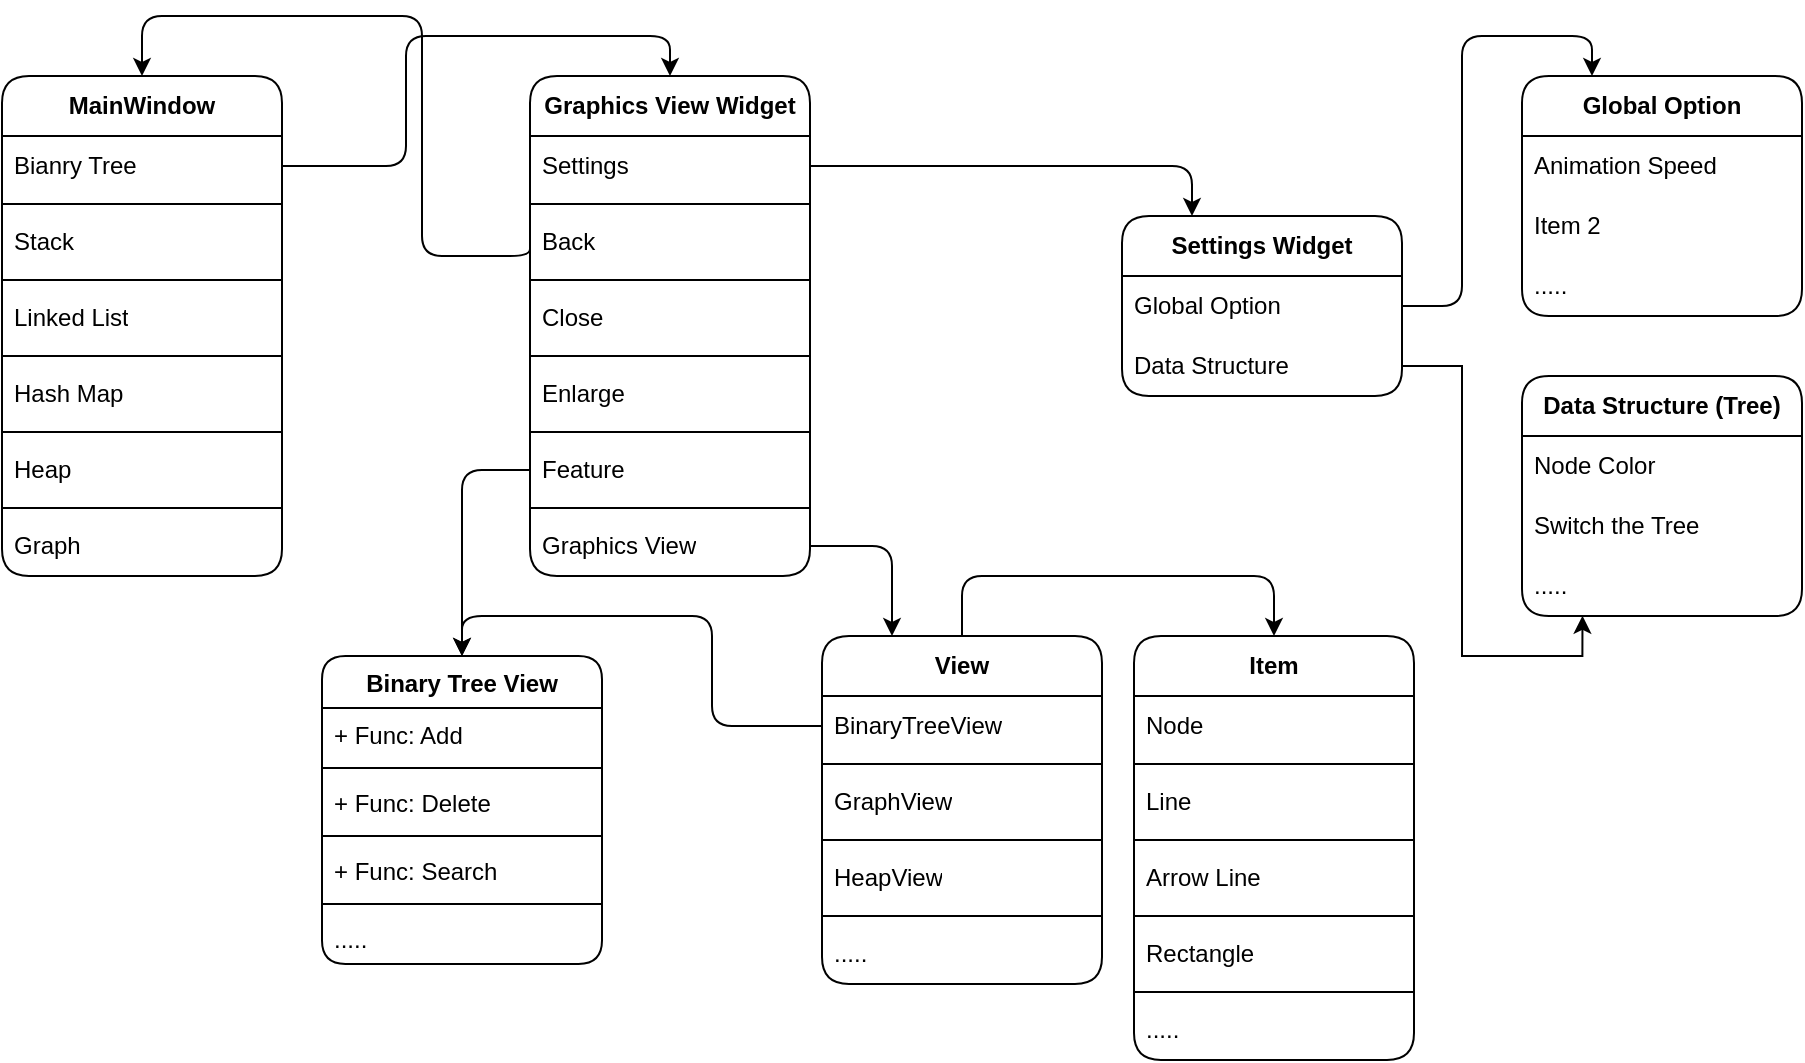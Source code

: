 <mxfile version="21.1.2" type="device">
  <diagram id="C5RBs43oDa-KdzZeNtuy" name="Page-1">
    <mxGraphModel dx="1005" dy="674" grid="1" gridSize="10" guides="1" tooltips="1" connect="1" arrows="1" fold="1" page="1" pageScale="1" pageWidth="827" pageHeight="1169" math="0" shadow="0">
      <root>
        <mxCell id="WIyWlLk6GJQsqaUBKTNV-0" />
        <mxCell id="WIyWlLk6GJQsqaUBKTNV-1" parent="WIyWlLk6GJQsqaUBKTNV-0" />
        <mxCell id="6bP5UxfNHsmQ2CxWuya5-35" value="MainWindow" style="swimlane;fontStyle=1;childLayout=stackLayout;horizontal=1;startSize=30;horizontalStack=0;resizeParent=1;resizeParentMax=0;resizeLast=0;collapsible=1;marginBottom=0;whiteSpace=wrap;html=1;rounded=1;" parent="WIyWlLk6GJQsqaUBKTNV-1" vertex="1">
          <mxGeometry x="80" y="40" width="140" height="250" as="geometry">
            <mxRectangle x="80" y="40" width="60" height="30" as="alternateBounds" />
          </mxGeometry>
        </mxCell>
        <mxCell id="6bP5UxfNHsmQ2CxWuya5-45" value="Bianry Tree" style="text;strokeColor=none;fillColor=none;align=left;verticalAlign=middle;spacingLeft=4;spacingRight=4;overflow=hidden;points=[[0,0.5],[1,0.5]];portConstraint=eastwest;rotatable=0;whiteSpace=wrap;html=1;rounded=1;" parent="6bP5UxfNHsmQ2CxWuya5-35" vertex="1">
          <mxGeometry y="30" width="140" height="30" as="geometry" />
        </mxCell>
        <mxCell id="6bP5UxfNHsmQ2CxWuya5-106" value="" style="line;strokeWidth=1;fillColor=none;align=left;verticalAlign=middle;spacingTop=-1;spacingLeft=3;spacingRight=3;rotatable=0;labelPosition=right;points=[];portConstraint=eastwest;strokeColor=inherit;rounded=1;" parent="6bP5UxfNHsmQ2CxWuya5-35" vertex="1">
          <mxGeometry y="60" width="140" height="8" as="geometry" />
        </mxCell>
        <mxCell id="6bP5UxfNHsmQ2CxWuya5-36" value="Stack" style="text;strokeColor=none;fillColor=none;align=left;verticalAlign=middle;spacingLeft=4;spacingRight=4;overflow=hidden;points=[[0,0.5],[1,0.5]];portConstraint=eastwest;rotatable=0;whiteSpace=wrap;html=1;rounded=1;" parent="6bP5UxfNHsmQ2CxWuya5-35" vertex="1">
          <mxGeometry y="68" width="140" height="30" as="geometry" />
        </mxCell>
        <mxCell id="6bP5UxfNHsmQ2CxWuya5-107" value="" style="line;strokeWidth=1;fillColor=none;align=left;verticalAlign=middle;spacingTop=-1;spacingLeft=3;spacingRight=3;rotatable=0;labelPosition=right;points=[];portConstraint=eastwest;strokeColor=inherit;rounded=1;" parent="6bP5UxfNHsmQ2CxWuya5-35" vertex="1">
          <mxGeometry y="98" width="140" height="8" as="geometry" />
        </mxCell>
        <mxCell id="6bP5UxfNHsmQ2CxWuya5-42" value="Linked List" style="text;strokeColor=none;fillColor=none;align=left;verticalAlign=middle;spacingLeft=4;spacingRight=4;overflow=hidden;points=[[0,0.5],[1,0.5]];portConstraint=eastwest;rotatable=0;whiteSpace=wrap;html=1;rounded=1;" parent="6bP5UxfNHsmQ2CxWuya5-35" vertex="1">
          <mxGeometry y="106" width="140" height="30" as="geometry" />
        </mxCell>
        <mxCell id="6bP5UxfNHsmQ2CxWuya5-108" value="" style="line;strokeWidth=1;fillColor=none;align=left;verticalAlign=middle;spacingTop=-1;spacingLeft=3;spacingRight=3;rotatable=0;labelPosition=right;points=[];portConstraint=eastwest;strokeColor=inherit;rounded=1;" parent="6bP5UxfNHsmQ2CxWuya5-35" vertex="1">
          <mxGeometry y="136" width="140" height="8" as="geometry" />
        </mxCell>
        <mxCell id="6bP5UxfNHsmQ2CxWuya5-43" value="Hash Map" style="text;strokeColor=none;fillColor=none;align=left;verticalAlign=middle;spacingLeft=4;spacingRight=4;overflow=hidden;points=[[0,0.5],[1,0.5]];portConstraint=eastwest;rotatable=0;whiteSpace=wrap;html=1;rounded=1;" parent="6bP5UxfNHsmQ2CxWuya5-35" vertex="1">
          <mxGeometry y="144" width="140" height="30" as="geometry" />
        </mxCell>
        <mxCell id="6bP5UxfNHsmQ2CxWuya5-109" value="" style="line;strokeWidth=1;fillColor=none;align=left;verticalAlign=middle;spacingTop=-1;spacingLeft=3;spacingRight=3;rotatable=0;labelPosition=right;points=[];portConstraint=eastwest;strokeColor=inherit;rounded=1;" parent="6bP5UxfNHsmQ2CxWuya5-35" vertex="1">
          <mxGeometry y="174" width="140" height="8" as="geometry" />
        </mxCell>
        <mxCell id="6bP5UxfNHsmQ2CxWuya5-44" value="Heap" style="text;strokeColor=none;fillColor=none;align=left;verticalAlign=middle;spacingLeft=4;spacingRight=4;overflow=hidden;points=[[0,0.5],[1,0.5]];portConstraint=eastwest;rotatable=0;whiteSpace=wrap;html=1;rounded=1;" parent="6bP5UxfNHsmQ2CxWuya5-35" vertex="1">
          <mxGeometry y="182" width="140" height="30" as="geometry" />
        </mxCell>
        <mxCell id="6bP5UxfNHsmQ2CxWuya5-110" value="" style="line;strokeWidth=1;fillColor=none;align=left;verticalAlign=middle;spacingTop=-1;spacingLeft=3;spacingRight=3;rotatable=0;labelPosition=right;points=[];portConstraint=eastwest;strokeColor=inherit;rounded=1;" parent="6bP5UxfNHsmQ2CxWuya5-35" vertex="1">
          <mxGeometry y="212" width="140" height="8" as="geometry" />
        </mxCell>
        <mxCell id="6bP5UxfNHsmQ2CxWuya5-46" value="Graph" style="text;strokeColor=none;fillColor=none;align=left;verticalAlign=middle;spacingLeft=4;spacingRight=4;overflow=hidden;points=[[0,0.5],[1,0.5]];portConstraint=eastwest;rotatable=0;whiteSpace=wrap;html=1;rounded=1;" parent="6bP5UxfNHsmQ2CxWuya5-35" vertex="1">
          <mxGeometry y="220" width="140" height="30" as="geometry" />
        </mxCell>
        <mxCell id="6bP5UxfNHsmQ2CxWuya5-49" value="Graphics View Widget" style="swimlane;fontStyle=1;childLayout=stackLayout;horizontal=1;startSize=30;horizontalStack=0;resizeParent=1;resizeParentMax=0;resizeLast=0;collapsible=1;marginBottom=0;whiteSpace=wrap;html=1;rounded=1;" parent="WIyWlLk6GJQsqaUBKTNV-1" vertex="1">
          <mxGeometry x="344" y="40" width="140" height="250" as="geometry">
            <mxRectangle x="344" y="50" width="160" height="30" as="alternateBounds" />
          </mxGeometry>
        </mxCell>
        <mxCell id="6bP5UxfNHsmQ2CxWuya5-51" value="Settings" style="text;strokeColor=none;fillColor=none;align=left;verticalAlign=middle;spacingLeft=4;spacingRight=4;overflow=hidden;points=[[0,0.5],[1,0.5]];portConstraint=eastwest;rotatable=0;whiteSpace=wrap;html=1;rounded=1;" parent="6bP5UxfNHsmQ2CxWuya5-49" vertex="1">
          <mxGeometry y="30" width="140" height="30" as="geometry" />
        </mxCell>
        <mxCell id="6bP5UxfNHsmQ2CxWuya5-112" value="" style="line;strokeWidth=1;fillColor=none;align=left;verticalAlign=middle;spacingTop=-1;spacingLeft=3;spacingRight=3;rotatable=0;labelPosition=right;points=[];portConstraint=eastwest;strokeColor=inherit;rounded=1;" parent="6bP5UxfNHsmQ2CxWuya5-49" vertex="1">
          <mxGeometry y="60" width="140" height="8" as="geometry" />
        </mxCell>
        <mxCell id="6bP5UxfNHsmQ2CxWuya5-52" value="Back" style="text;strokeColor=none;fillColor=none;align=left;verticalAlign=middle;spacingLeft=4;spacingRight=4;overflow=hidden;points=[[0,0.5],[1,0.5]];portConstraint=eastwest;rotatable=0;whiteSpace=wrap;html=1;rounded=1;" parent="6bP5UxfNHsmQ2CxWuya5-49" vertex="1">
          <mxGeometry y="68" width="140" height="30" as="geometry" />
        </mxCell>
        <mxCell id="6bP5UxfNHsmQ2CxWuya5-113" value="" style="line;strokeWidth=1;fillColor=none;align=left;verticalAlign=middle;spacingTop=-1;spacingLeft=3;spacingRight=3;rotatable=0;labelPosition=right;points=[];portConstraint=eastwest;strokeColor=inherit;rounded=1;" parent="6bP5UxfNHsmQ2CxWuya5-49" vertex="1">
          <mxGeometry y="98" width="140" height="8" as="geometry" />
        </mxCell>
        <mxCell id="6bP5UxfNHsmQ2CxWuya5-53" value="Close" style="text;strokeColor=none;fillColor=none;align=left;verticalAlign=middle;spacingLeft=4;spacingRight=4;overflow=hidden;points=[[0,0.5],[1,0.5]];portConstraint=eastwest;rotatable=0;whiteSpace=wrap;html=1;rounded=1;" parent="6bP5UxfNHsmQ2CxWuya5-49" vertex="1">
          <mxGeometry y="106" width="140" height="30" as="geometry" />
        </mxCell>
        <mxCell id="6bP5UxfNHsmQ2CxWuya5-114" value="" style="line;strokeWidth=1;fillColor=none;align=left;verticalAlign=middle;spacingTop=-1;spacingLeft=3;spacingRight=3;rotatable=0;labelPosition=right;points=[];portConstraint=eastwest;strokeColor=inherit;rounded=1;" parent="6bP5UxfNHsmQ2CxWuya5-49" vertex="1">
          <mxGeometry y="136" width="140" height="8" as="geometry" />
        </mxCell>
        <mxCell id="6bP5UxfNHsmQ2CxWuya5-54" value="Enlarge" style="text;strokeColor=none;fillColor=none;align=left;verticalAlign=middle;spacingLeft=4;spacingRight=4;overflow=hidden;points=[[0,0.5],[1,0.5]];portConstraint=eastwest;rotatable=0;whiteSpace=wrap;html=1;rounded=1;" parent="6bP5UxfNHsmQ2CxWuya5-49" vertex="1">
          <mxGeometry y="144" width="140" height="30" as="geometry" />
        </mxCell>
        <mxCell id="6bP5UxfNHsmQ2CxWuya5-115" value="" style="line;strokeWidth=1;fillColor=none;align=left;verticalAlign=middle;spacingTop=-1;spacingLeft=3;spacingRight=3;rotatable=0;labelPosition=right;points=[];portConstraint=eastwest;strokeColor=inherit;rounded=1;" parent="6bP5UxfNHsmQ2CxWuya5-49" vertex="1">
          <mxGeometry y="174" width="140" height="8" as="geometry" />
        </mxCell>
        <mxCell id="6bP5UxfNHsmQ2CxWuya5-55" value="Feature" style="text;strokeColor=none;fillColor=none;align=left;verticalAlign=middle;spacingLeft=4;spacingRight=4;overflow=hidden;points=[[0,0.5],[1,0.5]];portConstraint=eastwest;rotatable=0;whiteSpace=wrap;html=1;rounded=1;" parent="6bP5UxfNHsmQ2CxWuya5-49" vertex="1">
          <mxGeometry y="182" width="140" height="30" as="geometry" />
        </mxCell>
        <mxCell id="6bP5UxfNHsmQ2CxWuya5-116" value="" style="line;strokeWidth=1;fillColor=none;align=left;verticalAlign=middle;spacingTop=-1;spacingLeft=3;spacingRight=3;rotatable=0;labelPosition=right;points=[];portConstraint=eastwest;strokeColor=inherit;rounded=1;" parent="6bP5UxfNHsmQ2CxWuya5-49" vertex="1">
          <mxGeometry y="212" width="140" height="8" as="geometry" />
        </mxCell>
        <mxCell id="6bP5UxfNHsmQ2CxWuya5-60" value="Graphics View" style="text;strokeColor=none;fillColor=none;align=left;verticalAlign=middle;spacingLeft=4;spacingRight=4;overflow=hidden;points=[[0,0.5],[1,0.5]];portConstraint=eastwest;rotatable=0;whiteSpace=wrap;html=1;rounded=1;" parent="6bP5UxfNHsmQ2CxWuya5-49" vertex="1">
          <mxGeometry y="220" width="140" height="30" as="geometry" />
        </mxCell>
        <mxCell id="6bP5UxfNHsmQ2CxWuya5-57" style="edgeStyle=orthogonalEdgeStyle;rounded=1;orthogonalLoop=1;jettySize=auto;html=1;entryX=0.5;entryY=0;entryDx=0;entryDy=0;exitX=0;exitY=0.5;exitDx=0;exitDy=0;" parent="WIyWlLk6GJQsqaUBKTNV-1" source="6bP5UxfNHsmQ2CxWuya5-52" target="6bP5UxfNHsmQ2CxWuya5-35" edge="1">
          <mxGeometry relative="1" as="geometry">
            <mxPoint x="290" y="160" as="sourcePoint" />
            <Array as="points">
              <mxPoint x="344" y="130" />
              <mxPoint x="290" y="130" />
              <mxPoint x="290" y="10" />
              <mxPoint x="150" y="10" />
            </Array>
          </mxGeometry>
        </mxCell>
        <mxCell id="6bP5UxfNHsmQ2CxWuya5-58" style="edgeStyle=orthogonalEdgeStyle;rounded=1;orthogonalLoop=1;jettySize=auto;html=1;entryX=0.5;entryY=0;entryDx=0;entryDy=0;" parent="WIyWlLk6GJQsqaUBKTNV-1" source="6bP5UxfNHsmQ2CxWuya5-45" target="6bP5UxfNHsmQ2CxWuya5-49" edge="1">
          <mxGeometry relative="1" as="geometry" />
        </mxCell>
        <mxCell id="6bP5UxfNHsmQ2CxWuya5-89" value="" style="group" parent="WIyWlLk6GJQsqaUBKTNV-1" vertex="1" connectable="0">
          <mxGeometry x="490" y="290" width="296" height="242" as="geometry" />
        </mxCell>
        <mxCell id="6bP5UxfNHsmQ2CxWuya5-61" value="View" style="swimlane;fontStyle=1;childLayout=stackLayout;horizontal=1;startSize=30;horizontalStack=0;resizeParent=1;resizeParentMax=0;resizeLast=0;collapsible=1;marginBottom=0;whiteSpace=wrap;html=1;rounded=1;flipH=1;flipV=0;" parent="6bP5UxfNHsmQ2CxWuya5-89" vertex="1">
          <mxGeometry y="30" width="140" height="174" as="geometry">
            <mxRectangle y="30" width="70" height="30" as="alternateBounds" />
          </mxGeometry>
        </mxCell>
        <mxCell id="6bP5UxfNHsmQ2CxWuya5-62" value="BinaryTreeView" style="text;strokeColor=none;fillColor=none;align=left;verticalAlign=middle;spacingLeft=4;spacingRight=4;overflow=hidden;points=[[0,0.5],[1,0.5]];portConstraint=eastwest;rotatable=0;whiteSpace=wrap;html=1;rounded=1;" parent="6bP5UxfNHsmQ2CxWuya5-61" vertex="1">
          <mxGeometry y="30" width="140" height="30" as="geometry" />
        </mxCell>
        <mxCell id="6bP5UxfNHsmQ2CxWuya5-103" value="" style="line;strokeWidth=1;fillColor=none;align=left;verticalAlign=middle;spacingTop=-1;spacingLeft=3;spacingRight=3;rotatable=0;labelPosition=right;points=[];portConstraint=eastwest;strokeColor=inherit;rounded=1;" parent="6bP5UxfNHsmQ2CxWuya5-61" vertex="1">
          <mxGeometry y="60" width="140" height="8" as="geometry" />
        </mxCell>
        <mxCell id="6bP5UxfNHsmQ2CxWuya5-63" value="GraphView" style="text;strokeColor=none;fillColor=none;align=left;verticalAlign=middle;spacingLeft=4;spacingRight=4;overflow=hidden;points=[[0,0.5],[1,0.5]];portConstraint=eastwest;rotatable=0;whiteSpace=wrap;html=1;rounded=1;container=0;" parent="6bP5UxfNHsmQ2CxWuya5-61" vertex="1">
          <mxGeometry y="68" width="140" height="30" as="geometry">
            <mxRectangle y="60" width="140" height="30" as="alternateBounds" />
          </mxGeometry>
        </mxCell>
        <mxCell id="6bP5UxfNHsmQ2CxWuya5-104" value="" style="line;strokeWidth=1;fillColor=none;align=left;verticalAlign=middle;spacingTop=-1;spacingLeft=3;spacingRight=3;rotatable=0;labelPosition=right;points=[];portConstraint=eastwest;strokeColor=inherit;rounded=1;" parent="6bP5UxfNHsmQ2CxWuya5-61" vertex="1">
          <mxGeometry y="98" width="140" height="8" as="geometry" />
        </mxCell>
        <mxCell id="6bP5UxfNHsmQ2CxWuya5-64" value="HeapView" style="text;strokeColor=none;fillColor=none;align=left;verticalAlign=middle;spacingLeft=4;spacingRight=4;overflow=hidden;points=[[0,0.5],[1,0.5]];portConstraint=eastwest;rotatable=0;whiteSpace=wrap;html=1;rounded=1;" parent="6bP5UxfNHsmQ2CxWuya5-61" vertex="1">
          <mxGeometry y="106" width="140" height="30" as="geometry" />
        </mxCell>
        <mxCell id="6bP5UxfNHsmQ2CxWuya5-105" value="" style="line;strokeWidth=1;fillColor=none;align=left;verticalAlign=middle;spacingTop=-1;spacingLeft=3;spacingRight=3;rotatable=0;labelPosition=right;points=[];portConstraint=eastwest;strokeColor=inherit;rounded=1;" parent="6bP5UxfNHsmQ2CxWuya5-61" vertex="1">
          <mxGeometry y="136" width="140" height="8" as="geometry" />
        </mxCell>
        <mxCell id="6bP5UxfNHsmQ2CxWuya5-79" value="....." style="text;strokeColor=none;fillColor=none;align=left;verticalAlign=middle;spacingLeft=4;spacingRight=4;overflow=hidden;points=[[0,0.5],[1,0.5]];portConstraint=eastwest;rotatable=0;whiteSpace=wrap;html=1;rounded=1;" parent="6bP5UxfNHsmQ2CxWuya5-61" vertex="1">
          <mxGeometry y="144" width="140" height="30" as="geometry" />
        </mxCell>
        <mxCell id="6bP5UxfNHsmQ2CxWuya5-65" value="Item" style="swimlane;fontStyle=1;childLayout=stackLayout;horizontal=1;startSize=30;horizontalStack=0;resizeParent=1;resizeParentMax=0;resizeLast=0;collapsible=1;marginBottom=0;whiteSpace=wrap;html=1;rounded=1;" parent="6bP5UxfNHsmQ2CxWuya5-89" vertex="1">
          <mxGeometry x="156" y="30" width="140" height="212" as="geometry">
            <mxRectangle x="156" y="30" width="60" height="30" as="alternateBounds" />
          </mxGeometry>
        </mxCell>
        <mxCell id="6bP5UxfNHsmQ2CxWuya5-66" value="Node" style="text;strokeColor=none;fillColor=none;align=left;verticalAlign=middle;spacingLeft=4;spacingRight=4;overflow=hidden;points=[[0,0.5],[1,0.5]];portConstraint=eastwest;rotatable=0;whiteSpace=wrap;html=1;" parent="6bP5UxfNHsmQ2CxWuya5-65" vertex="1">
          <mxGeometry y="30" width="140" height="30" as="geometry" />
        </mxCell>
        <mxCell id="6bP5UxfNHsmQ2CxWuya5-121" value="" style="line;strokeWidth=1;fillColor=none;align=left;verticalAlign=middle;spacingTop=-1;spacingLeft=3;spacingRight=3;rotatable=0;labelPosition=right;points=[];portConstraint=eastwest;strokeColor=inherit;rounded=1;" parent="6bP5UxfNHsmQ2CxWuya5-65" vertex="1">
          <mxGeometry y="60" width="140" height="8" as="geometry" />
        </mxCell>
        <mxCell id="6bP5UxfNHsmQ2CxWuya5-67" value="Line" style="text;strokeColor=none;fillColor=none;align=left;verticalAlign=middle;spacingLeft=4;spacingRight=4;overflow=hidden;points=[[0,0.5],[1,0.5]];portConstraint=eastwest;rotatable=0;whiteSpace=wrap;html=1;" parent="6bP5UxfNHsmQ2CxWuya5-65" vertex="1">
          <mxGeometry y="68" width="140" height="30" as="geometry" />
        </mxCell>
        <mxCell id="6bP5UxfNHsmQ2CxWuya5-122" value="" style="line;strokeWidth=1;fillColor=none;align=left;verticalAlign=middle;spacingTop=-1;spacingLeft=3;spacingRight=3;rotatable=0;labelPosition=right;points=[];portConstraint=eastwest;strokeColor=inherit;rounded=1;" parent="6bP5UxfNHsmQ2CxWuya5-65" vertex="1">
          <mxGeometry y="98" width="140" height="8" as="geometry" />
        </mxCell>
        <mxCell id="6bP5UxfNHsmQ2CxWuya5-68" value="Arrow Line" style="text;strokeColor=none;fillColor=none;align=left;verticalAlign=middle;spacingLeft=4;spacingRight=4;overflow=hidden;points=[[0,0.5],[1,0.5]];portConstraint=eastwest;rotatable=0;whiteSpace=wrap;html=1;" parent="6bP5UxfNHsmQ2CxWuya5-65" vertex="1">
          <mxGeometry y="106" width="140" height="30" as="geometry" />
        </mxCell>
        <mxCell id="6bP5UxfNHsmQ2CxWuya5-123" value="" style="line;strokeWidth=1;fillColor=none;align=left;verticalAlign=middle;spacingTop=-1;spacingLeft=3;spacingRight=3;rotatable=0;labelPosition=right;points=[];portConstraint=eastwest;strokeColor=inherit;rounded=1;" parent="6bP5UxfNHsmQ2CxWuya5-65" vertex="1">
          <mxGeometry y="136" width="140" height="8" as="geometry" />
        </mxCell>
        <mxCell id="6bP5UxfNHsmQ2CxWuya5-69" value="Rectangle" style="text;strokeColor=none;fillColor=none;align=left;verticalAlign=middle;spacingLeft=4;spacingRight=4;overflow=hidden;points=[[0,0.5],[1,0.5]];portConstraint=eastwest;rotatable=0;whiteSpace=wrap;html=1;" parent="6bP5UxfNHsmQ2CxWuya5-65" vertex="1">
          <mxGeometry y="144" width="140" height="30" as="geometry" />
        </mxCell>
        <mxCell id="6bP5UxfNHsmQ2CxWuya5-124" value="" style="line;strokeWidth=1;fillColor=none;align=left;verticalAlign=middle;spacingTop=-1;spacingLeft=3;spacingRight=3;rotatable=0;labelPosition=right;points=[];portConstraint=eastwest;strokeColor=inherit;rounded=1;" parent="6bP5UxfNHsmQ2CxWuya5-65" vertex="1">
          <mxGeometry y="174" width="140" height="8" as="geometry" />
        </mxCell>
        <mxCell id="6bP5UxfNHsmQ2CxWuya5-70" value="....." style="text;strokeColor=none;fillColor=none;align=left;verticalAlign=middle;spacingLeft=4;spacingRight=4;overflow=hidden;points=[[0,0.5],[1,0.5]];portConstraint=eastwest;rotatable=0;whiteSpace=wrap;html=1;" parent="6bP5UxfNHsmQ2CxWuya5-65" vertex="1">
          <mxGeometry y="182" width="140" height="30" as="geometry" />
        </mxCell>
        <mxCell id="6bP5UxfNHsmQ2CxWuya5-78" style="edgeStyle=orthogonalEdgeStyle;rounded=1;orthogonalLoop=1;jettySize=auto;html=1;entryX=0.5;entryY=0;entryDx=0;entryDy=0;exitX=0.5;exitY=0;exitDx=0;exitDy=0;" parent="6bP5UxfNHsmQ2CxWuya5-89" source="6bP5UxfNHsmQ2CxWuya5-61" target="6bP5UxfNHsmQ2CxWuya5-65" edge="1">
          <mxGeometry relative="1" as="geometry">
            <mxPoint x="110" y="-80" as="targetPoint" />
            <Array as="points">
              <mxPoint x="70" />
              <mxPoint x="226" />
            </Array>
          </mxGeometry>
        </mxCell>
        <mxCell id="6bP5UxfNHsmQ2CxWuya5-90" style="edgeStyle=orthogonalEdgeStyle;rounded=1;orthogonalLoop=1;jettySize=auto;html=1;entryX=0.25;entryY=0;entryDx=0;entryDy=0;" parent="WIyWlLk6GJQsqaUBKTNV-1" source="6bP5UxfNHsmQ2CxWuya5-60" target="6bP5UxfNHsmQ2CxWuya5-61" edge="1">
          <mxGeometry relative="1" as="geometry" />
        </mxCell>
        <mxCell id="6bP5UxfNHsmQ2CxWuya5-91" value="Binary Tree View" style="swimlane;fontStyle=1;align=center;verticalAlign=top;childLayout=stackLayout;horizontal=1;startSize=26;horizontalStack=0;resizeParent=1;resizeParentMax=0;resizeLast=0;collapsible=1;marginBottom=0;whiteSpace=wrap;html=1;rounded=1;" parent="WIyWlLk6GJQsqaUBKTNV-1" vertex="1">
          <mxGeometry x="240" y="330" width="140" height="154" as="geometry">
            <mxRectangle x="270" y="360" width="140" height="30" as="alternateBounds" />
          </mxGeometry>
        </mxCell>
        <mxCell id="6bP5UxfNHsmQ2CxWuya5-92" value="+ Func: Add" style="text;strokeColor=none;fillColor=none;align=left;verticalAlign=top;spacingLeft=4;spacingRight=4;overflow=hidden;rotatable=0;points=[[0,0.5],[1,0.5]];portConstraint=eastwest;whiteSpace=wrap;html=1;" parent="6bP5UxfNHsmQ2CxWuya5-91" vertex="1">
          <mxGeometry y="26" width="140" height="26" as="geometry" />
        </mxCell>
        <mxCell id="6bP5UxfNHsmQ2CxWuya5-118" value="" style="line;strokeWidth=1;fillColor=none;align=left;verticalAlign=middle;spacingTop=-1;spacingLeft=3;spacingRight=3;rotatable=0;labelPosition=right;points=[];portConstraint=eastwest;strokeColor=inherit;rounded=1;" parent="6bP5UxfNHsmQ2CxWuya5-91" vertex="1">
          <mxGeometry y="52" width="140" height="8" as="geometry" />
        </mxCell>
        <mxCell id="6bP5UxfNHsmQ2CxWuya5-94" value="+ Func: Delete" style="text;strokeColor=none;fillColor=none;align=left;verticalAlign=top;spacingLeft=4;spacingRight=4;overflow=hidden;rotatable=0;points=[[0,0.5],[1,0.5]];portConstraint=eastwest;whiteSpace=wrap;html=1;" parent="6bP5UxfNHsmQ2CxWuya5-91" vertex="1">
          <mxGeometry y="60" width="140" height="26" as="geometry" />
        </mxCell>
        <mxCell id="6bP5UxfNHsmQ2CxWuya5-119" value="" style="line;strokeWidth=1;fillColor=none;align=left;verticalAlign=middle;spacingTop=-1;spacingLeft=3;spacingRight=3;rotatable=0;labelPosition=right;points=[];portConstraint=eastwest;strokeColor=inherit;rounded=1;" parent="6bP5UxfNHsmQ2CxWuya5-91" vertex="1">
          <mxGeometry y="86" width="140" height="8" as="geometry" />
        </mxCell>
        <mxCell id="6bP5UxfNHsmQ2CxWuya5-95" value="+ Func: Search" style="text;strokeColor=none;fillColor=none;align=left;verticalAlign=top;spacingLeft=4;spacingRight=4;overflow=hidden;rotatable=0;points=[[0,0.5],[1,0.5]];portConstraint=eastwest;whiteSpace=wrap;html=1;" parent="6bP5UxfNHsmQ2CxWuya5-91" vertex="1">
          <mxGeometry y="94" width="140" height="26" as="geometry" />
        </mxCell>
        <mxCell id="6bP5UxfNHsmQ2CxWuya5-120" value="" style="line;strokeWidth=1;fillColor=none;align=left;verticalAlign=middle;spacingTop=-1;spacingLeft=3;spacingRight=3;rotatable=0;labelPosition=right;points=[];portConstraint=eastwest;strokeColor=inherit;rounded=1;" parent="6bP5UxfNHsmQ2CxWuya5-91" vertex="1">
          <mxGeometry y="120" width="140" height="8" as="geometry" />
        </mxCell>
        <mxCell id="6bP5UxfNHsmQ2CxWuya5-96" value="....." style="text;strokeColor=none;fillColor=none;align=left;verticalAlign=top;spacingLeft=4;spacingRight=4;overflow=hidden;rotatable=0;points=[[0,0.5],[1,0.5]];portConstraint=eastwest;whiteSpace=wrap;html=1;" parent="6bP5UxfNHsmQ2CxWuya5-91" vertex="1">
          <mxGeometry y="128" width="140" height="26" as="geometry" />
        </mxCell>
        <mxCell id="6bP5UxfNHsmQ2CxWuya5-117" style="edgeStyle=orthogonalEdgeStyle;rounded=1;orthogonalLoop=1;jettySize=auto;html=1;entryX=0.5;entryY=0;entryDx=0;entryDy=0;" parent="WIyWlLk6GJQsqaUBKTNV-1" source="6bP5UxfNHsmQ2CxWuya5-55" target="6bP5UxfNHsmQ2CxWuya5-91" edge="1">
          <mxGeometry relative="1" as="geometry" />
        </mxCell>
        <mxCell id="6bP5UxfNHsmQ2CxWuya5-125" style="edgeStyle=orthogonalEdgeStyle;rounded=1;orthogonalLoop=1;jettySize=auto;html=1;entryX=0.5;entryY=0;entryDx=0;entryDy=0;" parent="WIyWlLk6GJQsqaUBKTNV-1" source="6bP5UxfNHsmQ2CxWuya5-62" target="6bP5UxfNHsmQ2CxWuya5-91" edge="1">
          <mxGeometry relative="1" as="geometry" />
        </mxCell>
        <mxCell id="6bP5UxfNHsmQ2CxWuya5-131" style="edgeStyle=orthogonalEdgeStyle;rounded=1;orthogonalLoop=1;jettySize=auto;html=1;entryX=0.25;entryY=0;entryDx=0;entryDy=0;" parent="WIyWlLk6GJQsqaUBKTNV-1" source="6bP5UxfNHsmQ2CxWuya5-51" target="6bP5UxfNHsmQ2CxWuya5-127" edge="1">
          <mxGeometry relative="1" as="geometry" />
        </mxCell>
        <mxCell id="zqdqEq2gwJuUYBrcfp8C-3" value="" style="group" vertex="1" connectable="0" parent="WIyWlLk6GJQsqaUBKTNV-1">
          <mxGeometry x="640" y="40" width="340" height="270" as="geometry" />
        </mxCell>
        <mxCell id="6bP5UxfNHsmQ2CxWuya5-127" value="Settings Widget" style="swimlane;fontStyle=1;childLayout=stackLayout;horizontal=1;startSize=30;horizontalStack=0;resizeParent=1;resizeParentMax=0;resizeLast=0;collapsible=1;marginBottom=0;whiteSpace=wrap;html=1;rounded=1;" parent="zqdqEq2gwJuUYBrcfp8C-3" vertex="1">
          <mxGeometry y="70" width="140" height="90" as="geometry" />
        </mxCell>
        <mxCell id="6bP5UxfNHsmQ2CxWuya5-128" value="Global Option" style="text;strokeColor=none;fillColor=none;align=left;verticalAlign=middle;spacingLeft=4;spacingRight=4;overflow=hidden;points=[[0,0.5],[1,0.5]];portConstraint=eastwest;rotatable=0;whiteSpace=wrap;html=1;" parent="6bP5UxfNHsmQ2CxWuya5-127" vertex="1">
          <mxGeometry y="30" width="140" height="30" as="geometry" />
        </mxCell>
        <mxCell id="6bP5UxfNHsmQ2CxWuya5-129" value="Data Structure" style="text;strokeColor=none;fillColor=none;align=left;verticalAlign=middle;spacingLeft=4;spacingRight=4;overflow=hidden;points=[[0,0.5],[1,0.5]];portConstraint=eastwest;rotatable=0;whiteSpace=wrap;html=1;" parent="6bP5UxfNHsmQ2CxWuya5-127" vertex="1">
          <mxGeometry y="60" width="140" height="30" as="geometry" />
        </mxCell>
        <mxCell id="6bP5UxfNHsmQ2CxWuya5-132" value="Global Option" style="swimlane;fontStyle=1;childLayout=stackLayout;horizontal=1;startSize=30;horizontalStack=0;resizeParent=1;resizeParentMax=0;resizeLast=0;collapsible=1;marginBottom=0;whiteSpace=wrap;html=1;rounded=1;" parent="zqdqEq2gwJuUYBrcfp8C-3" vertex="1">
          <mxGeometry x="200" width="140" height="120" as="geometry" />
        </mxCell>
        <mxCell id="6bP5UxfNHsmQ2CxWuya5-133" value="Animation Speed" style="text;strokeColor=none;fillColor=none;align=left;verticalAlign=middle;spacingLeft=4;spacingRight=4;overflow=hidden;points=[[0,0.5],[1,0.5]];portConstraint=eastwest;rotatable=0;whiteSpace=wrap;html=1;" parent="6bP5UxfNHsmQ2CxWuya5-132" vertex="1">
          <mxGeometry y="30" width="140" height="30" as="geometry" />
        </mxCell>
        <mxCell id="6bP5UxfNHsmQ2CxWuya5-134" value="Item 2" style="text;strokeColor=none;fillColor=none;align=left;verticalAlign=middle;spacingLeft=4;spacingRight=4;overflow=hidden;points=[[0,0.5],[1,0.5]];portConstraint=eastwest;rotatable=0;whiteSpace=wrap;html=1;" parent="6bP5UxfNHsmQ2CxWuya5-132" vertex="1">
          <mxGeometry y="60" width="140" height="30" as="geometry" />
        </mxCell>
        <mxCell id="6bP5UxfNHsmQ2CxWuya5-135" value="....." style="text;strokeColor=none;fillColor=none;align=left;verticalAlign=middle;spacingLeft=4;spacingRight=4;overflow=hidden;points=[[0,0.5],[1,0.5]];portConstraint=eastwest;rotatable=0;whiteSpace=wrap;html=1;" parent="6bP5UxfNHsmQ2CxWuya5-132" vertex="1">
          <mxGeometry y="90" width="140" height="30" as="geometry" />
        </mxCell>
        <mxCell id="6bP5UxfNHsmQ2CxWuya5-136" style="edgeStyle=orthogonalEdgeStyle;rounded=1;orthogonalLoop=1;jettySize=auto;html=1;entryX=0.25;entryY=0;entryDx=0;entryDy=0;" parent="zqdqEq2gwJuUYBrcfp8C-3" source="6bP5UxfNHsmQ2CxWuya5-128" target="6bP5UxfNHsmQ2CxWuya5-132" edge="1">
          <mxGeometry relative="1" as="geometry" />
        </mxCell>
        <mxCell id="6bP5UxfNHsmQ2CxWuya5-137" value="Data Structure (Tree)" style="swimlane;fontStyle=1;childLayout=stackLayout;horizontal=1;startSize=30;horizontalStack=0;resizeParent=1;resizeParentMax=0;resizeLast=0;collapsible=1;marginBottom=0;whiteSpace=wrap;html=1;rounded=1;" parent="zqdqEq2gwJuUYBrcfp8C-3" vertex="1">
          <mxGeometry x="200" y="150" width="140" height="120" as="geometry" />
        </mxCell>
        <mxCell id="6bP5UxfNHsmQ2CxWuya5-138" value="Node Color" style="text;strokeColor=none;fillColor=none;align=left;verticalAlign=middle;spacingLeft=4;spacingRight=4;overflow=hidden;points=[[0,0.5],[1,0.5]];portConstraint=eastwest;rotatable=0;whiteSpace=wrap;html=1;" parent="6bP5UxfNHsmQ2CxWuya5-137" vertex="1">
          <mxGeometry y="30" width="140" height="30" as="geometry" />
        </mxCell>
        <mxCell id="6bP5UxfNHsmQ2CxWuya5-139" value="Switch the Tree" style="text;strokeColor=none;fillColor=none;align=left;verticalAlign=middle;spacingLeft=4;spacingRight=4;overflow=hidden;points=[[0,0.5],[1,0.5]];portConstraint=eastwest;rotatable=0;whiteSpace=wrap;html=1;" parent="6bP5UxfNHsmQ2CxWuya5-137" vertex="1">
          <mxGeometry y="60" width="140" height="30" as="geometry" />
        </mxCell>
        <mxCell id="6bP5UxfNHsmQ2CxWuya5-140" value="....." style="text;strokeColor=none;fillColor=none;align=left;verticalAlign=middle;spacingLeft=4;spacingRight=4;overflow=hidden;points=[[0,0.5],[1,0.5]];portConstraint=eastwest;rotatable=0;whiteSpace=wrap;html=1;" parent="6bP5UxfNHsmQ2CxWuya5-137" vertex="1">
          <mxGeometry y="90" width="140" height="30" as="geometry" />
        </mxCell>
        <mxCell id="zqdqEq2gwJuUYBrcfp8C-0" style="edgeStyle=orthogonalEdgeStyle;rounded=0;orthogonalLoop=1;jettySize=auto;html=1;entryX=0.216;entryY=0.997;entryDx=0;entryDy=0;entryPerimeter=0;" edge="1" parent="zqdqEq2gwJuUYBrcfp8C-3" source="6bP5UxfNHsmQ2CxWuya5-129" target="6bP5UxfNHsmQ2CxWuya5-140">
          <mxGeometry relative="1" as="geometry" />
        </mxCell>
      </root>
    </mxGraphModel>
  </diagram>
</mxfile>
